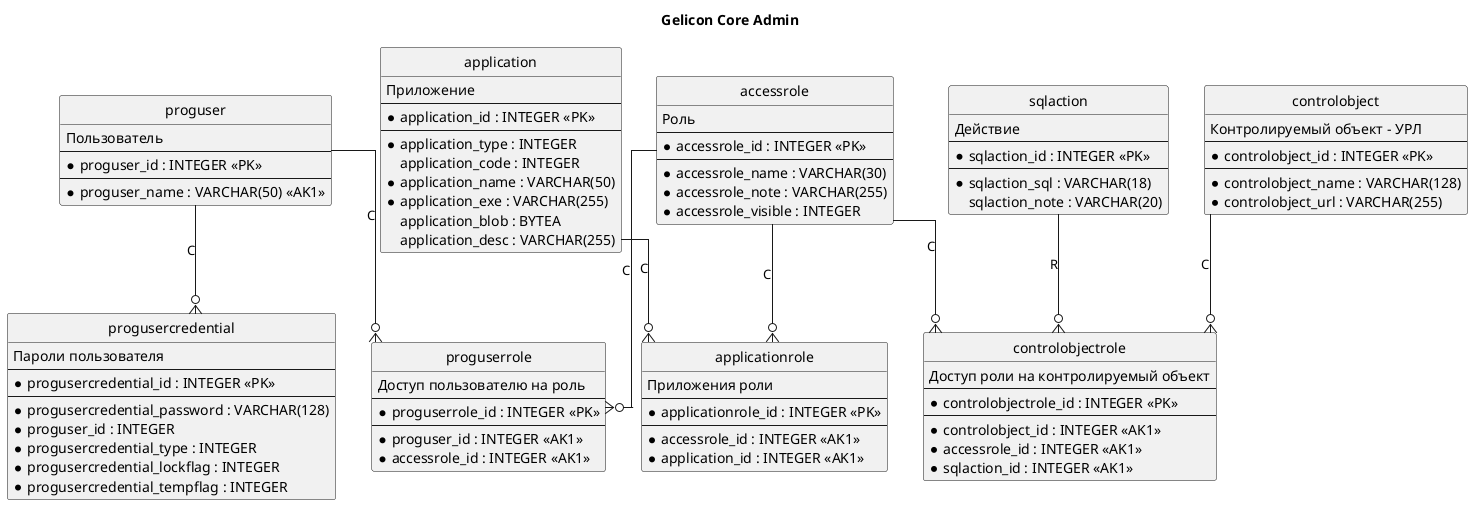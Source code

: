 @startuml
page 2x2
' Скрыть круг перед названием entity
hide circle

' Ломанные линии соединения
skinparam linetype ortho

title Gelicon Core Admin

entity proguser {
  Пользователь
  --
  * proguser_id : INTEGER <<PK>>
  --
  * proguser_name : VARCHAR(50) <<AK1>>
}

entity progusercredential {
  Пароли пользователя
  --
  * progusercredential_id : INTEGER <<PK>>
  --
  * progusercredential_password : VARCHAR(128)
  * proguser_id : INTEGER
  * progusercredential_type : INTEGER
  *	progusercredential_lockflag : INTEGER
  *	progusercredential_tempflag : INTEGER
}
proguser --o{ progusercredential : C

entity application {
  Приложение
  --
  * application_id : INTEGER <<PK>>
  --
  * application_type : INTEGER
    application_code : INTEGER
  * application_name : VARCHAR(50)
  * application_exe : VARCHAR(255)
  	application_blob : BYTEA
  	application_desc : VARCHAR(255)
}

entity accessrole {
  Роль
  --
  * accessrole_id : INTEGER <<PK>>
  --
  * accessrole_name : VARCHAR(30)
  * accessrole_note : VARCHAR(255)
  * accessrole_visible : INTEGER
}

entity applicationrole {
  Приложения роли
  --
  * applicationrole_id : INTEGER <<PK>>
  --
  * accessrole_id : INTEGER <<AK1>>
  * application_id : INTEGER <<AK1>>
}
accessrole --o{ applicationrole : C
application --o{ applicationrole : C

entity proguserrole {
  Доступ пользователю на роль
  --
  * proguserrole_id : INTEGER <<PK>>
  --
  * proguser_id : INTEGER <<AK1>>
  * accessrole_id : INTEGER <<AK1>>
}
proguser --o{ proguserrole : C
accessrole --o{ proguserrole : C

entity controlobject {
  Контролируемый объект - УРЛ
  --
  * controlobject_id : INTEGER <<PK>>
  --
  * controlobject_name : VARCHAR(128)
  * controlobject_url : VARCHAR(255)
}

entity sqlaction {
  Действие
  --
  * sqlaction_id : INTEGER <<PK>>
  --
  * sqlaction_sql : VARCHAR(18)
    sqlaction_note : VARCHAR(20)
}

entity controlobjectrole {
  Доступ роли на контролируемый объект
  --
  * controlobjectrole_id : INTEGER <<PK>>
  --
  * controlobject_id : INTEGER <<AK1>>
  * accessrole_id : INTEGER <<AK1>>
  * sqlaction_id : INTEGER <<AK1>>
}
controlobject --o{ controlobjectrole : C
accessrole --o{ controlobjectrole : C
sqlaction --o{ controlobjectrole : R

@enduml